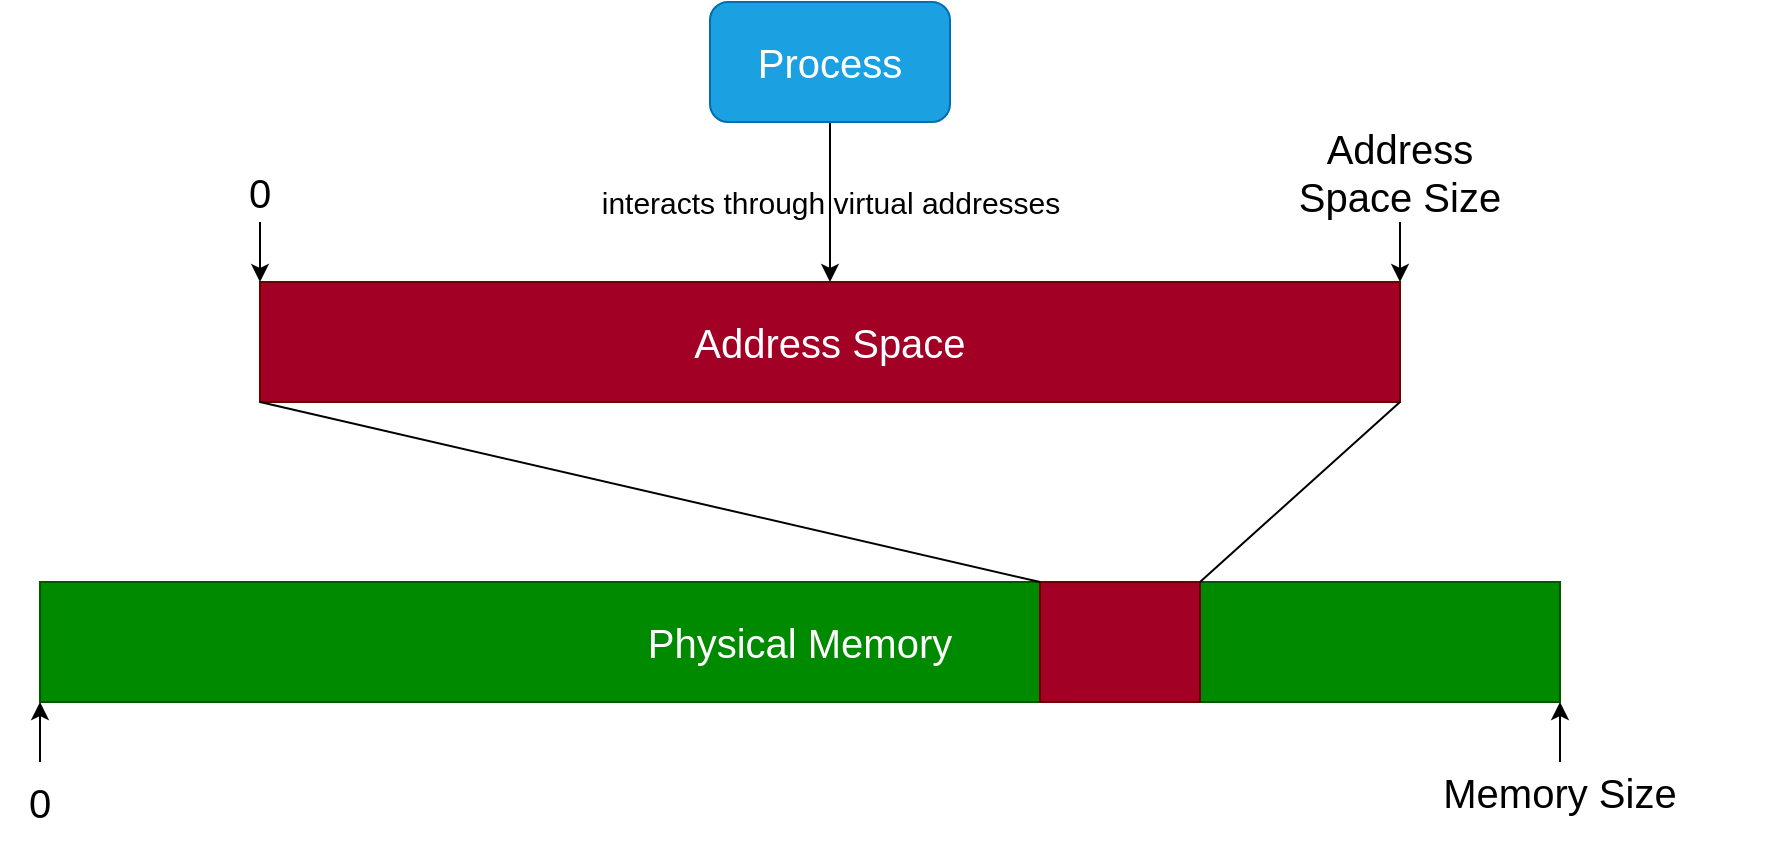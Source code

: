 <mxfile>
    <diagram id="BPVpOCXds3Avhz5o3DrO" name="Page-1">
        <mxGraphModel dx="978" dy="1069" grid="1" gridSize="10" guides="1" tooltips="1" connect="1" arrows="1" fold="1" page="1" pageScale="1" pageWidth="850" pageHeight="1100" math="0" shadow="0">
            <root>
                <mxCell id="0"/>
                <mxCell id="1" parent="0"/>
                <mxCell id="3" value="&lt;font style=&quot;font-size: 20px&quot;&gt;Physical Memory&lt;/font&gt;" style="rounded=0;whiteSpace=wrap;html=1;fillColor=#008a00;strokeColor=#005700;fontColor=#ffffff;" vertex="1" parent="1">
                    <mxGeometry x="20" y="300" width="760" height="60" as="geometry"/>
                </mxCell>
                <mxCell id="4" value="" style="rounded=0;whiteSpace=wrap;html=1;fillColor=#a20025;strokeColor=#6F0000;fontColor=#ffffff;" vertex="1" parent="1">
                    <mxGeometry x="520" y="300" width="80" height="60" as="geometry"/>
                </mxCell>
                <mxCell id="7" style="edgeStyle=orthogonalEdgeStyle;rounded=0;orthogonalLoop=1;jettySize=auto;html=1;exitX=0.5;exitY=0;exitDx=0;exitDy=0;entryX=0;entryY=1;entryDx=0;entryDy=0;" edge="1" parent="1" source="5" target="3">
                    <mxGeometry relative="1" as="geometry"/>
                </mxCell>
                <mxCell id="5" value="0" style="text;html=1;strokeColor=none;fillColor=none;align=center;verticalAlign=middle;whiteSpace=wrap;rounded=0;fontSize=20;" vertex="1" parent="1">
                    <mxGeometry y="390" width="40" height="40" as="geometry"/>
                </mxCell>
                <mxCell id="9" style="edgeStyle=orthogonalEdgeStyle;rounded=0;orthogonalLoop=1;jettySize=auto;html=1;exitX=0.5;exitY=0;exitDx=0;exitDy=0;entryX=1;entryY=1;entryDx=0;entryDy=0;fontSize=20;" edge="1" parent="1" source="8" target="3">
                    <mxGeometry relative="1" as="geometry"/>
                </mxCell>
                <mxCell id="8" value="Memory Size" style="text;html=1;strokeColor=none;fillColor=none;align=center;verticalAlign=middle;whiteSpace=wrap;rounded=0;fontSize=20;" vertex="1" parent="1">
                    <mxGeometry x="670" y="390" width="220" height="30" as="geometry"/>
                </mxCell>
                <mxCell id="10" value="Address Space" style="rounded=0;whiteSpace=wrap;html=1;fontSize=20;fillColor=#a20025;strokeColor=#6F0000;fontColor=#ffffff;" vertex="1" parent="1">
                    <mxGeometry x="130" y="150" width="570" height="60" as="geometry"/>
                </mxCell>
                <mxCell id="11" value="" style="endArrow=none;html=1;fontSize=20;exitX=0;exitY=1;exitDx=0;exitDy=0;entryX=0;entryY=0;entryDx=0;entryDy=0;" edge="1" parent="1" source="10" target="4">
                    <mxGeometry width="50" height="50" relative="1" as="geometry">
                        <mxPoint x="150" y="250" as="sourcePoint"/>
                        <mxPoint x="200" y="200" as="targetPoint"/>
                    </mxGeometry>
                </mxCell>
                <mxCell id="12" value="" style="endArrow=none;html=1;fontSize=20;exitX=1;exitY=1;exitDx=0;exitDy=0;entryX=1;entryY=0;entryDx=0;entryDy=0;" edge="1" parent="1" source="10" target="4">
                    <mxGeometry width="50" height="50" relative="1" as="geometry">
                        <mxPoint x="120.0" y="130" as="sourcePoint"/>
                        <mxPoint x="410" y="310" as="targetPoint"/>
                    </mxGeometry>
                </mxCell>
                <mxCell id="17" style="edgeStyle=orthogonalEdgeStyle;rounded=0;orthogonalLoop=1;jettySize=auto;html=1;exitX=0.5;exitY=1;exitDx=0;exitDy=0;entryX=0;entryY=0;entryDx=0;entryDy=0;fontSize=20;" edge="1" parent="1" source="14" target="10">
                    <mxGeometry relative="1" as="geometry"/>
                </mxCell>
                <mxCell id="14" value="0" style="text;html=1;strokeColor=none;fillColor=none;align=center;verticalAlign=middle;whiteSpace=wrap;rounded=0;fontSize=20;" vertex="1" parent="1">
                    <mxGeometry x="110" y="90" width="40" height="30" as="geometry"/>
                </mxCell>
                <mxCell id="16" style="edgeStyle=orthogonalEdgeStyle;rounded=0;orthogonalLoop=1;jettySize=auto;html=1;exitX=0.5;exitY=1;exitDx=0;exitDy=0;entryX=1;entryY=0;entryDx=0;entryDy=0;fontSize=20;" edge="1" parent="1" source="15" target="10">
                    <mxGeometry relative="1" as="geometry"/>
                </mxCell>
                <mxCell id="15" value="Address Space Size" style="text;html=1;strokeColor=none;fillColor=none;align=center;verticalAlign=middle;whiteSpace=wrap;rounded=0;fontSize=20;" vertex="1" parent="1">
                    <mxGeometry x="640" y="70" width="120" height="50" as="geometry"/>
                </mxCell>
                <mxCell id="19" value="interacts through virtual addresses" style="edgeStyle=orthogonalEdgeStyle;rounded=0;orthogonalLoop=1;jettySize=auto;html=1;exitX=0.5;exitY=1;exitDx=0;exitDy=0;entryX=0.5;entryY=0;entryDx=0;entryDy=0;fontSize=15;labelBackgroundColor=none;" edge="1" parent="1" source="18" target="10">
                    <mxGeometry relative="1" as="geometry"/>
                </mxCell>
                <mxCell id="18" value="Process" style="rounded=1;whiteSpace=wrap;html=1;fontSize=20;fillColor=#1ba1e2;strokeColor=#006EAF;fontColor=#ffffff;" vertex="1" parent="1">
                    <mxGeometry x="355" y="10" width="120" height="60" as="geometry"/>
                </mxCell>
            </root>
        </mxGraphModel>
    </diagram>
</mxfile>